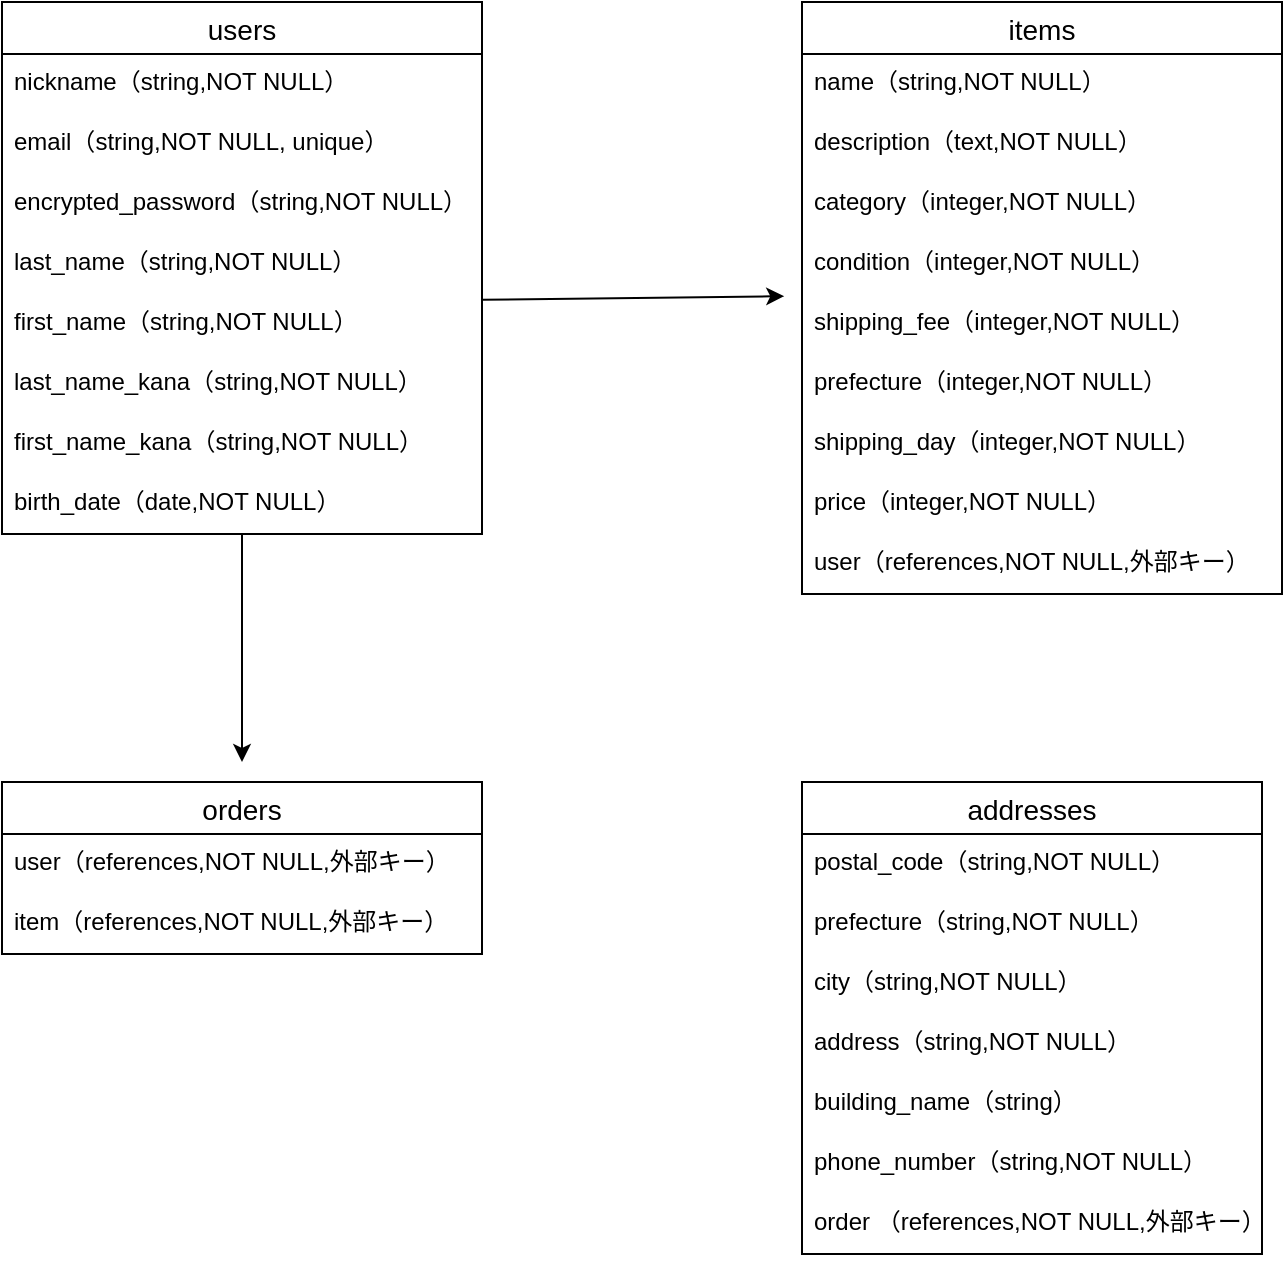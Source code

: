 <mxfile>
    <diagram id="qsInFDpv0YqvFxRK6LJO" name="ページ1">
        <mxGraphModel dx="1787" dy="587" grid="1" gridSize="10" guides="1" tooltips="1" connect="1" arrows="1" fold="1" page="1" pageScale="1" pageWidth="827" pageHeight="1169" math="0" shadow="0">
            <root>
                <mxCell id="0"/>
                <mxCell id="1" parent="0"/>
                <mxCell id="44" style="edgeStyle=none;html=1;entryX=-0.037;entryY=0.456;entryDx=0;entryDy=0;entryPerimeter=0;" edge="1" parent="1">
                    <mxGeometry relative="1" as="geometry">
                        <mxPoint x="-368.88" y="197.07" as="targetPoint"/>
                        <mxPoint x="-520.0" y="198.921" as="sourcePoint"/>
                    </mxGeometry>
                </mxCell>
                <mxCell id="45" style="edgeStyle=none;html=1;" edge="1" parent="1" source="2">
                    <mxGeometry relative="1" as="geometry">
                        <mxPoint x="-640" y="430" as="targetPoint"/>
                    </mxGeometry>
                </mxCell>
                <mxCell id="2" value="users" style="swimlane;fontStyle=0;childLayout=stackLayout;horizontal=1;startSize=26;horizontalStack=0;resizeParent=1;resizeParentMax=0;resizeLast=0;collapsible=1;marginBottom=0;align=center;fontSize=14;" parent="1" vertex="1">
                    <mxGeometry x="-760" y="50" width="240" height="266" as="geometry"/>
                </mxCell>
                <mxCell id="3" value="nickname（string,NOT NULL）" style="text;strokeColor=none;fillColor=none;spacingLeft=4;spacingRight=4;overflow=hidden;rotatable=0;points=[[0,0.5],[1,0.5]];portConstraint=eastwest;fontSize=12;whiteSpace=wrap;html=1;" parent="2" vertex="1">
                    <mxGeometry y="26" width="240" height="30" as="geometry"/>
                </mxCell>
                <mxCell id="4" value="email（&lt;span style=&quot;color: rgb(0, 0, 0);&quot;&gt;string,NOT NULL, unique）&lt;/span&gt;" style="text;strokeColor=none;fillColor=none;spacingLeft=4;spacingRight=4;overflow=hidden;rotatable=0;points=[[0,0.5],[1,0.5]];portConstraint=eastwest;fontSize=12;whiteSpace=wrap;html=1;" parent="2" vertex="1">
                    <mxGeometry y="56" width="240" height="30" as="geometry"/>
                </mxCell>
                <mxCell id="5" value="encrypted_password（&lt;span style=&quot;color: rgb(0, 0, 0);&quot;&gt;string,NOT NULL）&lt;/span&gt;" style="text;strokeColor=none;fillColor=none;spacingLeft=4;spacingRight=4;overflow=hidden;rotatable=0;points=[[0,0.5],[1,0.5]];portConstraint=eastwest;fontSize=12;whiteSpace=wrap;html=1;" parent="2" vertex="1">
                    <mxGeometry y="86" width="240" height="30" as="geometry"/>
                </mxCell>
                <mxCell id="8" value="&lt;span style=&quot;color: rgb(0, 0, 0);&quot;&gt;last_name（&lt;/span&gt;&lt;span style=&quot;color: rgb(0, 0, 0);&quot;&gt;string,NOT NULL）&lt;/span&gt;" style="text;strokeColor=none;fillColor=none;spacingLeft=4;spacingRight=4;overflow=hidden;rotatable=0;points=[[0,0.5],[1,0.5]];portConstraint=eastwest;fontSize=12;whiteSpace=wrap;html=1;" parent="2" vertex="1">
                    <mxGeometry y="116" width="240" height="30" as="geometry"/>
                </mxCell>
                <mxCell id="9" value="first_name（&lt;span style=&quot;color: rgb(0, 0, 0);&quot;&gt;string,NOT NULL）&lt;/span&gt;" style="text;strokeColor=none;fillColor=none;spacingLeft=4;spacingRight=4;overflow=hidden;rotatable=0;points=[[0,0.5],[1,0.5]];portConstraint=eastwest;fontSize=12;whiteSpace=wrap;html=1;" parent="2" vertex="1">
                    <mxGeometry y="146" width="240" height="30" as="geometry"/>
                </mxCell>
                <mxCell id="18" value="last_name_kana（&lt;span style=&quot;color: rgb(0, 0, 0);&quot;&gt;string,NOT NULL）&lt;/span&gt;" style="text;strokeColor=none;fillColor=none;spacingLeft=4;spacingRight=4;overflow=hidden;rotatable=0;points=[[0,0.5],[1,0.5]];portConstraint=eastwest;fontSize=12;whiteSpace=wrap;html=1;" parent="2" vertex="1">
                    <mxGeometry y="176" width="240" height="30" as="geometry"/>
                </mxCell>
                <mxCell id="19" value="first_name_kana（&lt;span style=&quot;color: rgb(0, 0, 0);&quot;&gt;string,NOT NULL）&lt;/span&gt;" style="text;strokeColor=none;fillColor=none;spacingLeft=4;spacingRight=4;overflow=hidden;rotatable=0;points=[[0,0.5],[1,0.5]];portConstraint=eastwest;fontSize=12;whiteSpace=wrap;html=1;" parent="2" vertex="1">
                    <mxGeometry y="206" width="240" height="30" as="geometry"/>
                </mxCell>
                <mxCell id="21" value="birth_date（date,&lt;span style=&quot;color: rgb(0, 0, 0);&quot;&gt;NOT NULL）&lt;/span&gt;" style="text;strokeColor=none;fillColor=none;spacingLeft=4;spacingRight=4;overflow=hidden;rotatable=0;points=[[0,0.5],[1,0.5]];portConstraint=eastwest;fontSize=12;whiteSpace=wrap;html=1;" parent="2" vertex="1">
                    <mxGeometry y="236" width="240" height="30" as="geometry"/>
                </mxCell>
                <mxCell id="22" value="items" style="swimlane;fontStyle=0;childLayout=stackLayout;horizontal=1;startSize=26;horizontalStack=0;resizeParent=1;resizeParentMax=0;resizeLast=0;collapsible=1;marginBottom=0;align=center;fontSize=14;" parent="1" vertex="1">
                    <mxGeometry x="-360" y="50" width="240" height="296" as="geometry"/>
                </mxCell>
                <mxCell id="23" value="name（string,NOT NULL）" style="text;strokeColor=none;fillColor=none;spacingLeft=4;spacingRight=4;overflow=hidden;rotatable=0;points=[[0,0.5],[1,0.5]];portConstraint=eastwest;fontSize=12;whiteSpace=wrap;html=1;" parent="22" vertex="1">
                    <mxGeometry y="26" width="240" height="30" as="geometry"/>
                </mxCell>
                <mxCell id="24" value="description（text,NOT NULL）" style="text;strokeColor=none;fillColor=none;spacingLeft=4;spacingRight=4;overflow=hidden;rotatable=0;points=[[0,0.5],[1,0.5]];portConstraint=eastwest;fontSize=12;whiteSpace=wrap;html=1;" parent="22" vertex="1">
                    <mxGeometry y="56" width="240" height="30" as="geometry"/>
                </mxCell>
                <mxCell id="25" value="category（&lt;span style=&quot;color: rgb(0, 0, 0);&quot;&gt;&lt;span style=&quot;color: rgb(0, 0, 0);&quot;&gt;integer,&lt;/span&gt;NOT NULL）&lt;/span&gt;" style="text;strokeColor=none;fillColor=none;spacingLeft=4;spacingRight=4;overflow=hidden;rotatable=0;points=[[0,0.5],[1,0.5]];portConstraint=eastwest;fontSize=12;whiteSpace=wrap;html=1;" parent="22" vertex="1">
                    <mxGeometry y="86" width="240" height="30" as="geometry"/>
                </mxCell>
                <mxCell id="26" value="condition（&lt;span style=&quot;color: rgb(0, 0, 0);&quot;&gt;&lt;span style=&quot;color: rgb(0, 0, 0);&quot;&gt;integer&lt;/span&gt;,NOT NULL）&lt;/span&gt;" style="text;strokeColor=none;fillColor=none;spacingLeft=4;spacingRight=4;overflow=hidden;rotatable=0;points=[[0,0.5],[1,0.5]];portConstraint=eastwest;fontSize=12;whiteSpace=wrap;html=1;" parent="22" vertex="1">
                    <mxGeometry y="116" width="240" height="30" as="geometry"/>
                </mxCell>
                <mxCell id="27" value="shipping_fee（&lt;span style=&quot;color: rgb(0, 0, 0);&quot;&gt;&lt;span style=&quot;color: rgb(0, 0, 0);&quot;&gt;integer&lt;/span&gt;,NOT NULL）&lt;/span&gt;" style="text;strokeColor=none;fillColor=none;spacingLeft=4;spacingRight=4;overflow=hidden;rotatable=0;points=[[0,0.5],[1,0.5]];portConstraint=eastwest;fontSize=12;whiteSpace=wrap;html=1;" parent="22" vertex="1">
                    <mxGeometry y="146" width="240" height="30" as="geometry"/>
                </mxCell>
                <mxCell id="29" value="prefecture（&lt;span style=&quot;color: rgb(0, 0, 0);&quot;&gt;&lt;span style=&quot;color: rgb(0, 0, 0);&quot;&gt;integer&lt;/span&gt;,NOT NULL）&lt;/span&gt;" style="text;strokeColor=none;fillColor=none;spacingLeft=4;spacingRight=4;overflow=hidden;rotatable=0;points=[[0,0.5],[1,0.5]];portConstraint=eastwest;fontSize=12;whiteSpace=wrap;html=1;" parent="22" vertex="1">
                    <mxGeometry y="176" width="240" height="30" as="geometry"/>
                </mxCell>
                <mxCell id="28" value="shipping_day（&lt;span style=&quot;color: rgb(0, 0, 0);&quot;&gt;&lt;span style=&quot;color: rgb(0, 0, 0);&quot;&gt;integer&lt;/span&gt;,NOT NULL）&lt;/span&gt;" style="text;strokeColor=none;fillColor=none;spacingLeft=4;spacingRight=4;overflow=hidden;rotatable=0;points=[[0,0.5],[1,0.5]];portConstraint=eastwest;fontSize=12;whiteSpace=wrap;html=1;" parent="22" vertex="1">
                    <mxGeometry y="206" width="240" height="30" as="geometry"/>
                </mxCell>
                <mxCell id="30" value="price（integer,&lt;span style=&quot;color: rgb(0, 0, 0);&quot;&gt;NOT NULL）&lt;/span&gt;" style="text;strokeColor=none;fillColor=none;spacingLeft=4;spacingRight=4;overflow=hidden;rotatable=0;points=[[0,0.5],[1,0.5]];portConstraint=eastwest;fontSize=12;whiteSpace=wrap;html=1;" parent="22" vertex="1">
                    <mxGeometry y="236" width="240" height="30" as="geometry"/>
                </mxCell>
                <mxCell id="31" value="user（references,&lt;span style=&quot;color: rgb(0, 0, 0);&quot;&gt;NOT NULL,外部キー）&lt;/span&gt;" style="text;strokeColor=none;fillColor=none;spacingLeft=4;spacingRight=4;overflow=hidden;rotatable=0;points=[[0,0.5],[1,0.5]];portConstraint=eastwest;fontSize=12;whiteSpace=wrap;html=1;" parent="22" vertex="1">
                    <mxGeometry y="266" width="240" height="30" as="geometry"/>
                </mxCell>
                <mxCell id="32" value="orders" style="swimlane;fontStyle=0;childLayout=stackLayout;horizontal=1;startSize=26;horizontalStack=0;resizeParent=1;resizeParentMax=0;resizeLast=0;collapsible=1;marginBottom=0;align=center;fontSize=14;" parent="1" vertex="1">
                    <mxGeometry x="-760" y="440" width="240" height="86" as="geometry"/>
                </mxCell>
                <mxCell id="33" value="user&lt;span style=&quot;color: rgb(0, 0, 0);&quot;&gt;（references,&lt;/span&gt;&lt;span style=&quot;color: rgb(0, 0, 0);&quot;&gt;NOT NULL,外部キー）&lt;/span&gt;" style="text;strokeColor=none;fillColor=none;spacingLeft=4;spacingRight=4;overflow=hidden;rotatable=0;points=[[0,0.5],[1,0.5]];portConstraint=eastwest;fontSize=12;whiteSpace=wrap;html=1;" parent="32" vertex="1">
                    <mxGeometry y="26" width="240" height="30" as="geometry"/>
                </mxCell>
                <mxCell id="34" value="item&lt;span style=&quot;color: rgb(0, 0, 0);&quot;&gt;（references,&lt;/span&gt;&lt;span style=&quot;color: rgb(0, 0, 0);&quot;&gt;NOT NULL,外部キー）&lt;/span&gt;" style="text;strokeColor=none;fillColor=none;spacingLeft=4;spacingRight=4;overflow=hidden;rotatable=0;points=[[0,0.5],[1,0.5]];portConstraint=eastwest;fontSize=12;whiteSpace=wrap;html=1;" parent="32" vertex="1">
                    <mxGeometry y="56" width="240" height="30" as="geometry"/>
                </mxCell>
                <mxCell id="37" value="addresses" style="swimlane;fontStyle=0;childLayout=stackLayout;horizontal=1;startSize=26;horizontalStack=0;resizeParent=1;resizeParentMax=0;resizeLast=0;collapsible=1;marginBottom=0;align=center;fontSize=14;" vertex="1" parent="1">
                    <mxGeometry x="-360" y="440" width="230" height="236" as="geometry"/>
                </mxCell>
                <mxCell id="38" value="postal_code&lt;span style=&quot;color: rgb(0, 0, 0);&quot;&gt;（string,NOT NULL）&lt;/span&gt;" style="text;strokeColor=none;fillColor=none;spacingLeft=4;spacingRight=4;overflow=hidden;rotatable=0;points=[[0,0.5],[1,0.5]];portConstraint=eastwest;fontSize=12;whiteSpace=wrap;html=1;" vertex="1" parent="37">
                    <mxGeometry y="26" width="230" height="30" as="geometry"/>
                </mxCell>
                <mxCell id="39" value="prefecture&lt;span style=&quot;color: rgb(0, 0, 0);&quot;&gt;（string,NOT NULL）&lt;/span&gt;" style="text;strokeColor=none;fillColor=none;spacingLeft=4;spacingRight=4;overflow=hidden;rotatable=0;points=[[0,0.5],[1,0.5]];portConstraint=eastwest;fontSize=12;whiteSpace=wrap;html=1;" vertex="1" parent="37">
                    <mxGeometry y="56" width="230" height="30" as="geometry"/>
                </mxCell>
                <mxCell id="40" value="city&lt;span style=&quot;color: rgb(0, 0, 0);&quot;&gt;（string,NOT NULL）&lt;/span&gt;" style="text;strokeColor=none;fillColor=none;spacingLeft=4;spacingRight=4;overflow=hidden;rotatable=0;points=[[0,0.5],[1,0.5]];portConstraint=eastwest;fontSize=12;whiteSpace=wrap;html=1;" vertex="1" parent="37">
                    <mxGeometry y="86" width="230" height="30" as="geometry"/>
                </mxCell>
                <mxCell id="41" value="address&lt;span style=&quot;color: rgb(0, 0, 0);&quot;&gt;（string,NOT NULL）&lt;/span&gt;" style="text;strokeColor=none;fillColor=none;spacingLeft=4;spacingRight=4;overflow=hidden;rotatable=0;points=[[0,0.5],[1,0.5]];portConstraint=eastwest;fontSize=12;whiteSpace=wrap;html=1;" vertex="1" parent="37">
                    <mxGeometry y="116" width="230" height="30" as="geometry"/>
                </mxCell>
                <mxCell id="42" value="building_name&lt;span style=&quot;color: rgb(0, 0, 0);&quot;&gt;（string）&lt;/span&gt;" style="text;strokeColor=none;fillColor=none;spacingLeft=4;spacingRight=4;overflow=hidden;rotatable=0;points=[[0,0.5],[1,0.5]];portConstraint=eastwest;fontSize=12;whiteSpace=wrap;html=1;" vertex="1" parent="37">
                    <mxGeometry y="146" width="230" height="30" as="geometry"/>
                </mxCell>
                <mxCell id="43" value="phone_number&lt;span style=&quot;color: rgb(0, 0, 0);&quot;&gt;（string,NOT NULL）&lt;/span&gt;" style="text;strokeColor=none;fillColor=none;spacingLeft=4;spacingRight=4;overflow=hidden;rotatable=0;points=[[0,0.5],[1,0.5]];portConstraint=eastwest;fontSize=12;whiteSpace=wrap;html=1;" vertex="1" parent="37">
                    <mxGeometry y="176" width="230" height="30" as="geometry"/>
                </mxCell>
                <mxCell id="49" value="order&amp;nbsp;&lt;span style=&quot;color: rgb(0, 0, 0);&quot;&gt;（references,&lt;/span&gt;&lt;span style=&quot;color: rgb(0, 0, 0);&quot;&gt;NOT NULL,外部キー）&lt;/span&gt;" style="text;strokeColor=none;fillColor=none;spacingLeft=4;spacingRight=4;overflow=hidden;rotatable=0;points=[[0,0.5],[1,0.5]];portConstraint=eastwest;fontSize=12;whiteSpace=wrap;html=1;" vertex="1" parent="37">
                    <mxGeometry y="206" width="230" height="30" as="geometry"/>
                </mxCell>
            </root>
        </mxGraphModel>
    </diagram>
</mxfile>